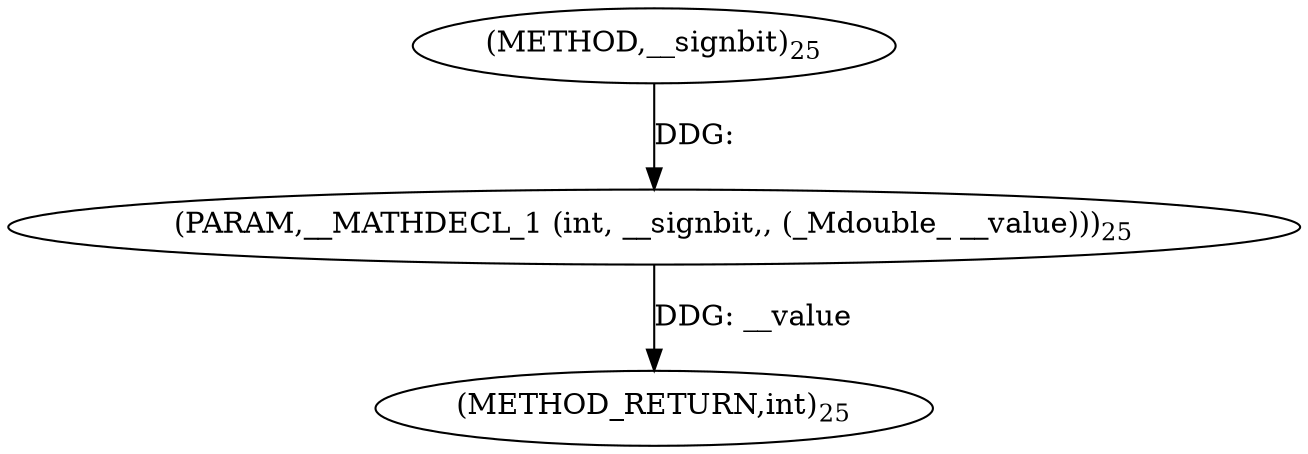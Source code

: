 digraph "__signbit" {  
"20513" [label = <(METHOD,__signbit)<SUB>25</SUB>> ]
"20515" [label = <(METHOD_RETURN,int)<SUB>25</SUB>> ]
"20514" [label = <(PARAM,__MATHDECL_1 (int, __signbit,, (_Mdouble_ __value)))<SUB>25</SUB>> ]
  "20514" -> "20515"  [ label = "DDG: __value"] 
  "20513" -> "20514"  [ label = "DDG: "] 
}
